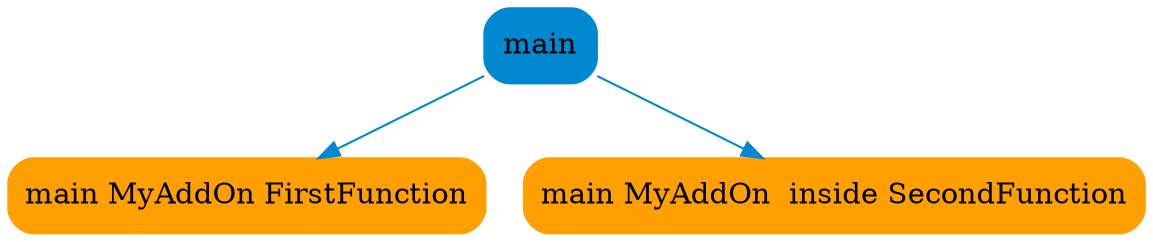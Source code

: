digraph G {
	"main"->"main MyAddOn FirstFunction"[ color="#0288d1" ];
	"main"->"main MyAddOn  inside SecondFunction"[ color="#0288d1" ];
	"main MyAddOn  inside SecondFunction" [ color="#ffa000", shape="box", style="rounded,filled" ];
	"main MyAddOn FirstFunction" [ color="#ffa000", shape="box", style="rounded,filled" ];
	"main" [ color="#0288d1", shape="box", style="rounded,filled" ];

}
